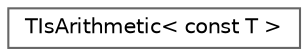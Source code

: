 digraph "Graphical Class Hierarchy"
{
 // INTERACTIVE_SVG=YES
 // LATEX_PDF_SIZE
  bgcolor="transparent";
  edge [fontname=Helvetica,fontsize=10,labelfontname=Helvetica,labelfontsize=10];
  node [fontname=Helvetica,fontsize=10,shape=box,height=0.2,width=0.4];
  rankdir="LR";
  Node0 [id="Node000000",label="TIsArithmetic\< const T \>",height=0.2,width=0.4,color="grey40", fillcolor="white", style="filled",URL="$dd/d26/structTIsArithmetic_3_01const_01T_01_4.html",tooltip=" "];
}
